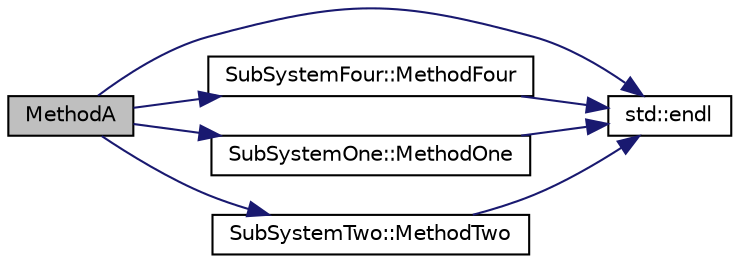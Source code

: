 digraph "MethodA"
{
 // INTERACTIVE_SVG=YES
 // LATEX_PDF_SIZE
  bgcolor="transparent";
  edge [fontname="Helvetica",fontsize="10",labelfontname="Helvetica",labelfontsize="10"];
  node [fontname="Helvetica",fontsize="10",shape=record];
  rankdir="LR";
  Node1 [label="MethodA",height=0.2,width=0.4,color="black", fillcolor="grey75", style="filled", fontcolor="black",tooltip=" "];
  Node1 -> Node2 [color="midnightblue",fontsize="10",style="solid",fontname="Helvetica"];
  Node2 [label="std::endl",height=0.2,width=0.4,color="black",URL="/Users/shi-rongliu/html_book_20190607/cppreference-doxygen-web.tag.xml$cpp/io/manip/endl.html#",tooltip=" "];
  Node1 -> Node3 [color="midnightblue",fontsize="10",style="solid",fontname="Helvetica"];
  Node3 [label="SubSystemFour::MethodFour",height=0.2,width=0.4,color="black",URL="$dd/dd2/classSubSystemFour_a250a119a22d89cab58ac3df56da0a543.html#a250a119a22d89cab58ac3df56da0a543",tooltip=" "];
  Node3 -> Node2 [color="midnightblue",fontsize="10",style="solid",fontname="Helvetica"];
  Node1 -> Node4 [color="midnightblue",fontsize="10",style="solid",fontname="Helvetica"];
  Node4 [label="SubSystemOne::MethodOne",height=0.2,width=0.4,color="black",URL="$d1/d78/classSubSystemOne_af58c25e4da5a82274339027d5036fb12.html#af58c25e4da5a82274339027d5036fb12",tooltip=" "];
  Node4 -> Node2 [color="midnightblue",fontsize="10",style="solid",fontname="Helvetica"];
  Node1 -> Node5 [color="midnightblue",fontsize="10",style="solid",fontname="Helvetica"];
  Node5 [label="SubSystemTwo::MethodTwo",height=0.2,width=0.4,color="black",URL="$d0/d5f/classSubSystemTwo_a084d1867c7a7db6493f141889f541e86.html#a084d1867c7a7db6493f141889f541e86",tooltip=" "];
  Node5 -> Node2 [color="midnightblue",fontsize="10",style="solid",fontname="Helvetica"];
}
